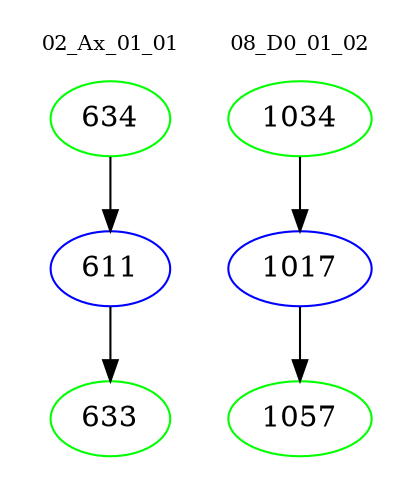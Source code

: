 digraph{
subgraph cluster_0 {
color = white
label = "02_Ax_01_01";
fontsize=10;
T0_634 [label="634", color="green"]
T0_634 -> T0_611 [color="black"]
T0_611 [label="611", color="blue"]
T0_611 -> T0_633 [color="black"]
T0_633 [label="633", color="green"]
}
subgraph cluster_1 {
color = white
label = "08_D0_01_02";
fontsize=10;
T1_1034 [label="1034", color="green"]
T1_1034 -> T1_1017 [color="black"]
T1_1017 [label="1017", color="blue"]
T1_1017 -> T1_1057 [color="black"]
T1_1057 [label="1057", color="green"]
}
}
